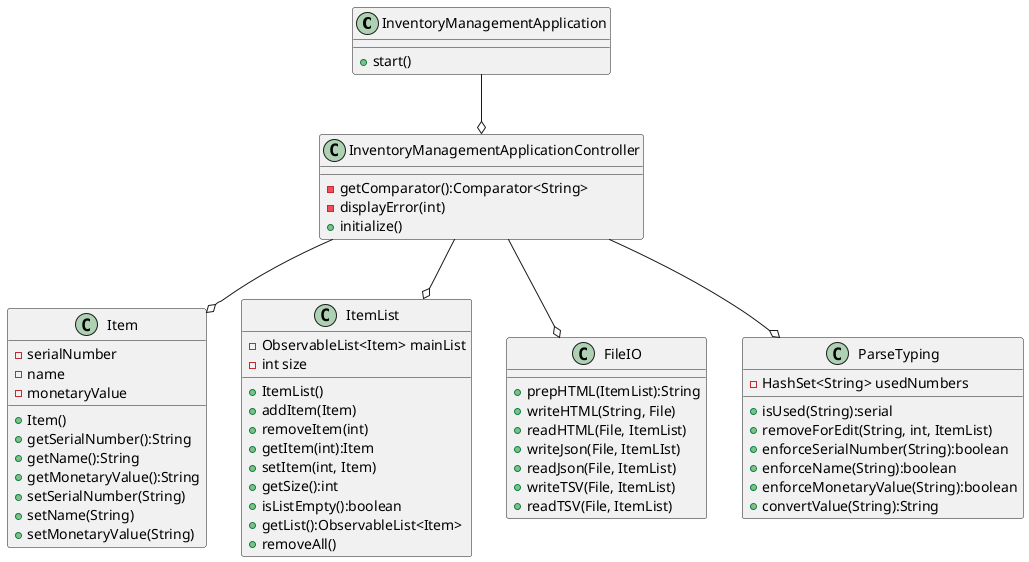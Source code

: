 @startuml
class InventoryManagementApplication{
    +start()
}

class InventoryManagementApplicationController{
    -getComparator():Comparator<String>
    -displayError(int)
    +initialize()
}

InventoryManagementApplication --o InventoryManagementApplicationController

class Item{
    -serialNumber
    -name
    -monetaryValue
    +Item()
    +getSerialNumber():String
    +getName():String
    +getMonetaryValue():String
    +setSerialNumber(String)
    +setName(String)
    +setMonetaryValue(String)
}

InventoryManagementApplicationController --o Item

class ItemList{
    -ObservableList<Item> mainList
    -int size
    +ItemList()
    +addItem(Item)
    +removeItem(int)
    +getItem(int):Item
    +setItem(int, Item)
    +getSize():int
    +isListEmpty():boolean
    +getList():ObservableList<Item>
    +removeAll()
}

InventoryManagementApplicationController --o ItemList

class FileIO{
    +prepHTML(ItemList):String
    +writeHTML(String, File)
    +readHTML(File, ItemList)
    +writeJson(File, ItemLIst)
    +readJson(File, ItemList)
    +writeTSV(File, ItemList)
    +readTSV(File, ItemList)
}

InventoryManagementApplicationController --o FileIO

class ParseTyping{
    -HashSet<String> usedNumbers
    +isUsed(String):serial
    +removeForEdit(String, int, ItemList)
    +enforceSerialNumber(String):boolean
    +enforceName(String):boolean
    +enforceMonetaryValue(String):boolean
    +convertValue(String):String
}

InventoryManagementApplicationController --o ParseTyping
@enduml